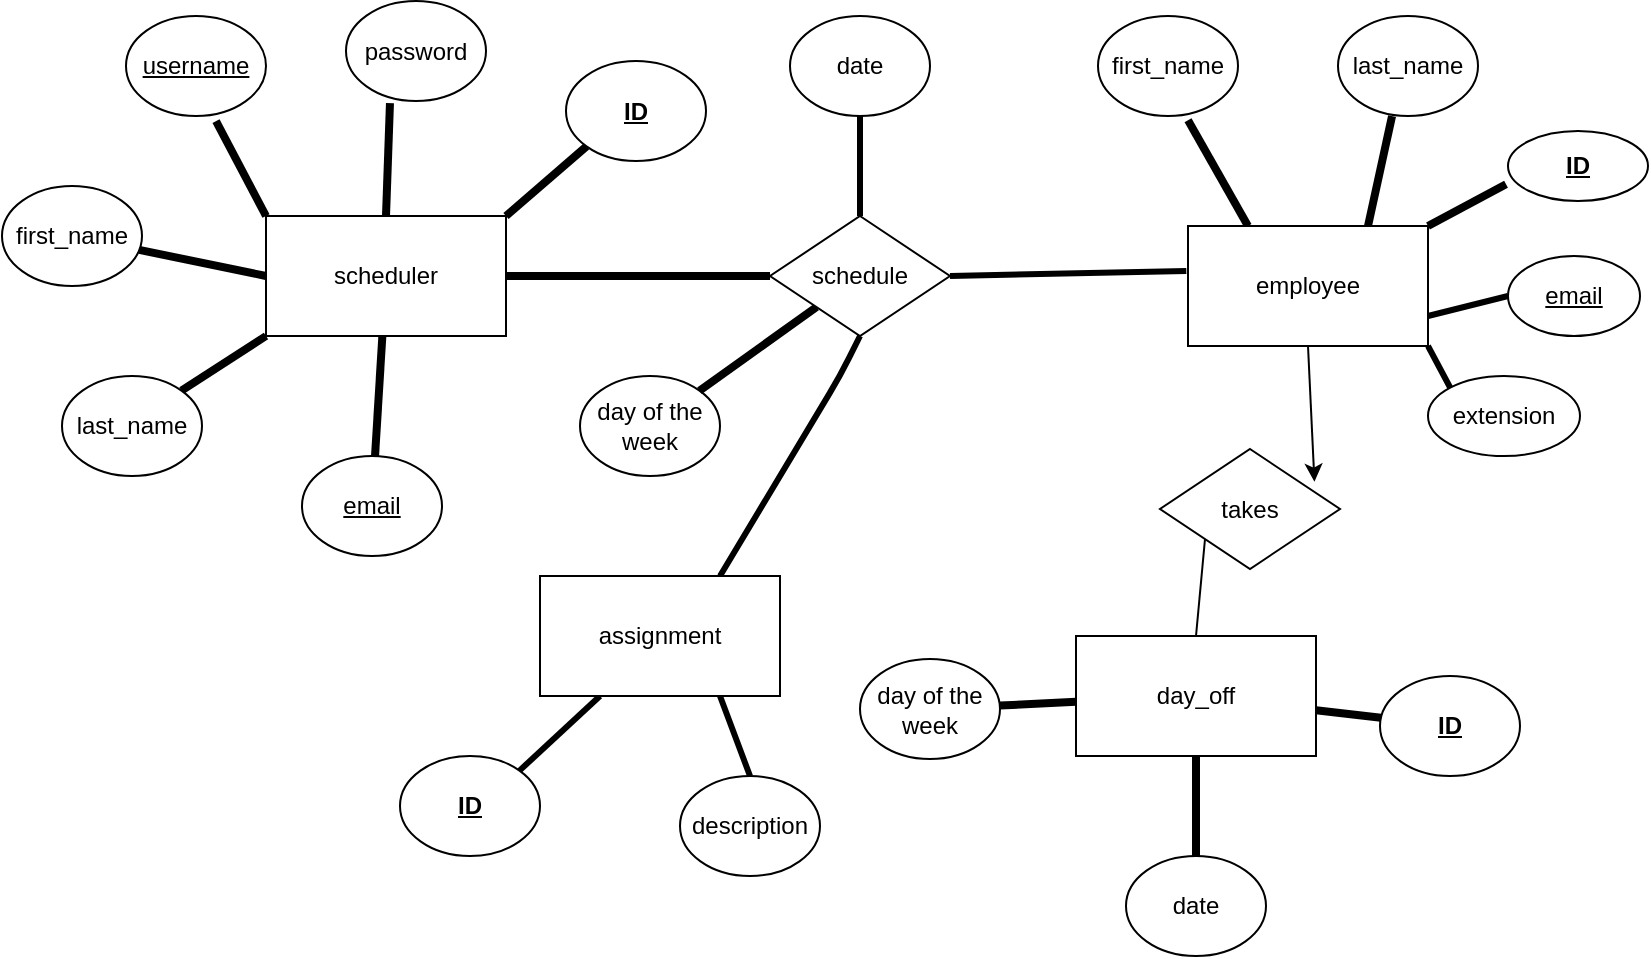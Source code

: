 <mxfile>
    <diagram id="rrd8zUu5dJa_jLu6tmk9" name="Page-1">
        <mxGraphModel dx="389" dy="796" grid="0" gridSize="10" guides="1" tooltips="1" connect="1" arrows="1" fold="1" page="0" pageScale="1" pageWidth="2000" pageHeight="2000" math="0" shadow="0">
            <root>
                <mxCell id="0"/>
                <mxCell id="1" parent="0"/>
                <mxCell id="173" style="edgeStyle=none;html=1;exitX=1;exitY=0;exitDx=0;exitDy=0;entryX=0;entryY=1;entryDx=0;entryDy=0;endArrow=none;endFill=0;strokeWidth=4;" parent="1" source="84" target="85" edge="1">
                    <mxGeometry relative="1" as="geometry"/>
                </mxCell>
                <mxCell id="174" style="edgeStyle=none;html=1;exitX=0.5;exitY=0;exitDx=0;exitDy=0;entryX=0.314;entryY=1.022;entryDx=0;entryDy=0;entryPerimeter=0;endArrow=none;endFill=0;strokeWidth=4;" parent="1" source="84" target="88" edge="1">
                    <mxGeometry relative="1" as="geometry"/>
                </mxCell>
                <mxCell id="175" style="edgeStyle=none;html=1;exitX=0;exitY=0;exitDx=0;exitDy=0;entryX=0.643;entryY=1.052;entryDx=0;entryDy=0;entryPerimeter=0;endArrow=none;endFill=0;strokeWidth=4;" parent="1" source="84" target="89" edge="1">
                    <mxGeometry relative="1" as="geometry"/>
                </mxCell>
                <mxCell id="176" style="edgeStyle=none;html=1;exitX=0;exitY=0.5;exitDx=0;exitDy=0;endArrow=none;endFill=0;strokeWidth=4;" parent="1" source="84" target="86" edge="1">
                    <mxGeometry relative="1" as="geometry"/>
                </mxCell>
                <mxCell id="177" style="edgeStyle=none;html=1;exitX=0;exitY=1;exitDx=0;exitDy=0;entryX=1;entryY=0;entryDx=0;entryDy=0;endArrow=none;endFill=0;strokeWidth=4;" parent="1" source="84" target="170" edge="1">
                    <mxGeometry relative="1" as="geometry"/>
                </mxCell>
                <mxCell id="178" value="" style="edgeStyle=none;html=1;endArrow=none;endFill=0;strokeWidth=4;" parent="1" source="84" target="87" edge="1">
                    <mxGeometry relative="1" as="geometry"/>
                </mxCell>
                <mxCell id="179" style="edgeStyle=none;html=1;exitX=1;exitY=0.5;exitDx=0;exitDy=0;entryX=0;entryY=0.5;entryDx=0;entryDy=0;endArrow=none;endFill=0;strokeWidth=4;" parent="1" source="84" target="169" edge="1">
                    <mxGeometry relative="1" as="geometry"/>
                </mxCell>
                <mxCell id="84" value="scheduler" style="rounded=0;whiteSpace=wrap;html=1;" parent="1" vertex="1">
                    <mxGeometry x="273" y="190" width="120" height="60" as="geometry"/>
                </mxCell>
                <mxCell id="85" value="&lt;b&gt;&lt;u&gt;ID&lt;/u&gt;&lt;/b&gt;" style="ellipse;whiteSpace=wrap;html=1;" parent="1" vertex="1">
                    <mxGeometry x="423" y="112.5" width="70" height="50" as="geometry"/>
                </mxCell>
                <mxCell id="86" value="first_name" style="ellipse;whiteSpace=wrap;html=1;" parent="1" vertex="1">
                    <mxGeometry x="141" y="175" width="70" height="50" as="geometry"/>
                </mxCell>
                <mxCell id="87" value="&lt;u&gt;email&lt;/u&gt;" style="ellipse;whiteSpace=wrap;html=1;" parent="1" vertex="1">
                    <mxGeometry x="291" y="310" width="70" height="50" as="geometry"/>
                </mxCell>
                <mxCell id="88" value="password" style="ellipse;whiteSpace=wrap;html=1;" parent="1" vertex="1">
                    <mxGeometry x="313" y="82.5" width="70" height="50" as="geometry"/>
                </mxCell>
                <mxCell id="89" value="&lt;u&gt;username&lt;/u&gt;" style="ellipse;whiteSpace=wrap;html=1;" parent="1" vertex="1">
                    <mxGeometry x="203" y="90" width="70" height="50" as="geometry"/>
                </mxCell>
                <mxCell id="180" style="edgeStyle=none;html=1;exitX=-0.007;exitY=0.375;exitDx=0;exitDy=0;entryX=1;entryY=0.5;entryDx=0;entryDy=0;endArrow=none;endFill=0;strokeWidth=3;exitPerimeter=0;" parent="1" source="96" target="169" edge="1">
                    <mxGeometry relative="1" as="geometry">
                        <mxPoint x="1045" y="216.5" as="sourcePoint"/>
                        <mxPoint x="730" y="220" as="targetPoint"/>
                    </mxGeometry>
                </mxCell>
                <mxCell id="186" style="edgeStyle=none;html=1;exitX=0.25;exitY=0;exitDx=0;exitDy=0;entryX=0.643;entryY=1.042;entryDx=0;entryDy=0;entryPerimeter=0;endArrow=none;endFill=0;strokeWidth=4;" parent="1" source="96" target="98" edge="1">
                    <mxGeometry relative="1" as="geometry"/>
                </mxCell>
                <mxCell id="187" style="edgeStyle=none;html=1;exitX=0.75;exitY=0;exitDx=0;exitDy=0;entryX=0.386;entryY=1.002;entryDx=0;entryDy=0;entryPerimeter=0;endArrow=none;endFill=0;strokeWidth=4;" parent="1" source="96" target="171" edge="1">
                    <mxGeometry relative="1" as="geometry"/>
                </mxCell>
                <mxCell id="188" style="edgeStyle=none;html=1;exitX=1;exitY=0;exitDx=0;exitDy=0;entryX=-0.014;entryY=0.76;entryDx=0;entryDy=0;entryPerimeter=0;endArrow=none;endFill=0;strokeWidth=4;" parent="1" source="96" target="97" edge="1">
                    <mxGeometry relative="1" as="geometry"/>
                </mxCell>
                <mxCell id="220" style="edgeStyle=none;html=1;exitX=1;exitY=0.75;exitDx=0;exitDy=0;entryX=0;entryY=0.5;entryDx=0;entryDy=0;endArrow=none;endFill=0;strokeWidth=3;" parent="1" source="96" target="218" edge="1">
                    <mxGeometry relative="1" as="geometry"/>
                </mxCell>
                <mxCell id="229" style="edgeStyle=none;html=1;exitX=0.5;exitY=1;exitDx=0;exitDy=0;entryX=0.858;entryY=0.272;entryDx=0;entryDy=0;entryPerimeter=0;endArrow=classic;endFill=1;strokeWidth=1;" edge="1" parent="1" source="96" target="202">
                    <mxGeometry relative="1" as="geometry"/>
                </mxCell>
                <mxCell id="96" value="employee" style="rounded=0;whiteSpace=wrap;html=1;" parent="1" vertex="1">
                    <mxGeometry x="734" y="195" width="120" height="60" as="geometry"/>
                </mxCell>
                <mxCell id="97" value="&lt;b&gt;&lt;u&gt;ID&lt;/u&gt;&lt;/b&gt;" style="ellipse;whiteSpace=wrap;html=1;" parent="1" vertex="1">
                    <mxGeometry x="894" y="147.5" width="70" height="35" as="geometry"/>
                </mxCell>
                <mxCell id="98" value="first_name" style="ellipse;whiteSpace=wrap;html=1;" parent="1" vertex="1">
                    <mxGeometry x="689" y="90" width="70" height="50" as="geometry"/>
                </mxCell>
                <mxCell id="197" value="" style="edgeStyle=none;html=1;endArrow=none;endFill=0;strokeWidth=4;" parent="1" source="102" target="105" edge="1">
                    <mxGeometry relative="1" as="geometry"/>
                </mxCell>
                <mxCell id="199" value="" style="edgeStyle=none;html=1;endArrow=none;endFill=0;strokeWidth=4;" parent="1" source="102" target="103" edge="1">
                    <mxGeometry relative="1" as="geometry"/>
                </mxCell>
                <mxCell id="213" style="edgeStyle=none;html=1;exitX=0.5;exitY=1;exitDx=0;exitDy=0;entryX=0.5;entryY=0;entryDx=0;entryDy=0;endArrow=none;endFill=0;strokeWidth=4;" parent="1" source="102" target="106" edge="1">
                    <mxGeometry relative="1" as="geometry"/>
                </mxCell>
                <mxCell id="102" value="day_off" style="rounded=0;whiteSpace=wrap;html=1;" parent="1" vertex="1">
                    <mxGeometry x="678" y="400" width="120" height="60" as="geometry"/>
                </mxCell>
                <mxCell id="103" value="&lt;b&gt;&lt;u&gt;ID&lt;/u&gt;&lt;/b&gt;" style="ellipse;whiteSpace=wrap;html=1;" parent="1" vertex="1">
                    <mxGeometry x="830" y="420" width="70" height="50" as="geometry"/>
                </mxCell>
                <mxCell id="105" value="day of the week" style="ellipse;whiteSpace=wrap;html=1;" parent="1" vertex="1">
                    <mxGeometry x="570" y="411.5" width="70" height="50" as="geometry"/>
                </mxCell>
                <mxCell id="106" value="date" style="ellipse;whiteSpace=wrap;html=1;" parent="1" vertex="1">
                    <mxGeometry x="703" y="510" width="70" height="50" as="geometry"/>
                </mxCell>
                <mxCell id="114" value="day of the week" style="ellipse;whiteSpace=wrap;html=1;" parent="1" vertex="1">
                    <mxGeometry x="430" y="270" width="70" height="50" as="geometry"/>
                </mxCell>
                <mxCell id="214" value="" style="edgeStyle=none;html=1;endArrow=none;endFill=0;strokeWidth=3;" parent="1" source="115" target="169" edge="1">
                    <mxGeometry relative="1" as="geometry"/>
                </mxCell>
                <mxCell id="115" value="date" style="ellipse;whiteSpace=wrap;html=1;" parent="1" vertex="1">
                    <mxGeometry x="535" y="90" width="70" height="50" as="geometry"/>
                </mxCell>
                <mxCell id="181" style="edgeStyle=none;html=1;entryX=1;entryY=0;entryDx=0;entryDy=0;endArrow=none;endFill=0;strokeWidth=4;" parent="1" source="169" target="114" edge="1">
                    <mxGeometry relative="1" as="geometry"/>
                </mxCell>
                <mxCell id="169" value="schedule" style="rhombus;whiteSpace=wrap;html=1;" parent="1" vertex="1">
                    <mxGeometry x="525" y="190" width="90" height="60" as="geometry"/>
                </mxCell>
                <mxCell id="170" value="last_name" style="ellipse;whiteSpace=wrap;html=1;" parent="1" vertex="1">
                    <mxGeometry x="171" y="270" width="70" height="50" as="geometry"/>
                </mxCell>
                <mxCell id="171" value="last_name" style="ellipse;whiteSpace=wrap;html=1;" parent="1" vertex="1">
                    <mxGeometry x="809" y="90" width="70" height="50" as="geometry"/>
                </mxCell>
                <mxCell id="206" style="edgeStyle=none;html=1;exitX=0;exitY=1;exitDx=0;exitDy=0;entryX=0.5;entryY=0;entryDx=0;entryDy=0;endArrow=none;endFill=0;" parent="1" source="202" target="102" edge="1">
                    <mxGeometry relative="1" as="geometry">
                        <mxPoint x="887" y="316.5" as="sourcePoint"/>
                        <mxPoint x="892.5" y="438" as="targetPoint"/>
                    </mxGeometry>
                </mxCell>
                <mxCell id="202" value="takes" style="rhombus;whiteSpace=wrap;html=1;" parent="1" vertex="1">
                    <mxGeometry x="720" y="306.5" width="90" height="60" as="geometry"/>
                </mxCell>
                <mxCell id="218" value="&lt;u&gt;email&lt;/u&gt;" style="ellipse;whiteSpace=wrap;html=1;" parent="1" vertex="1">
                    <mxGeometry x="894" y="210" width="66" height="40" as="geometry"/>
                </mxCell>
                <mxCell id="221" style="edgeStyle=none;html=1;exitX=0;exitY=0;exitDx=0;exitDy=0;entryX=1;entryY=1;entryDx=0;entryDy=0;endArrow=none;endFill=0;strokeWidth=3;" parent="1" source="219" target="96" edge="1">
                    <mxGeometry relative="1" as="geometry"/>
                </mxCell>
                <mxCell id="219" value="extension" style="ellipse;whiteSpace=wrap;html=1;" parent="1" vertex="1">
                    <mxGeometry x="854" y="270" width="76" height="40" as="geometry"/>
                </mxCell>
                <mxCell id="225" style="edgeStyle=none;html=1;exitX=0.25;exitY=1;exitDx=0;exitDy=0;entryX=1;entryY=0;entryDx=0;entryDy=0;strokeWidth=3;endArrow=none;endFill=0;" edge="1" parent="1" source="222" target="223">
                    <mxGeometry relative="1" as="geometry"/>
                </mxCell>
                <mxCell id="226" style="edgeStyle=none;html=1;exitX=0.75;exitY=1;exitDx=0;exitDy=0;entryX=0.5;entryY=0;entryDx=0;entryDy=0;endArrow=none;endFill=0;strokeWidth=3;" edge="1" parent="1" source="222" target="224">
                    <mxGeometry relative="1" as="geometry"/>
                </mxCell>
                <mxCell id="227" style="edgeStyle=none;html=1;exitX=0.75;exitY=0;exitDx=0;exitDy=0;entryX=0.5;entryY=1;entryDx=0;entryDy=0;endArrow=none;endFill=0;strokeWidth=3;" edge="1" parent="1" source="222" target="169">
                    <mxGeometry relative="1" as="geometry">
                        <Array as="points">
                            <mxPoint x="560" y="270"/>
                        </Array>
                    </mxGeometry>
                </mxCell>
                <mxCell id="222" value="assignment" style="rounded=0;whiteSpace=wrap;html=1;" vertex="1" parent="1">
                    <mxGeometry x="410" y="370" width="120" height="60" as="geometry"/>
                </mxCell>
                <mxCell id="223" value="&lt;b&gt;&lt;u&gt;ID&lt;/u&gt;&lt;/b&gt;" style="ellipse;whiteSpace=wrap;html=1;" vertex="1" parent="1">
                    <mxGeometry x="340" y="460" width="70" height="50" as="geometry"/>
                </mxCell>
                <mxCell id="224" value="description" style="ellipse;whiteSpace=wrap;html=1;" vertex="1" parent="1">
                    <mxGeometry x="480" y="470" width="70" height="50" as="geometry"/>
                </mxCell>
            </root>
        </mxGraphModel>
    </diagram>
</mxfile>
